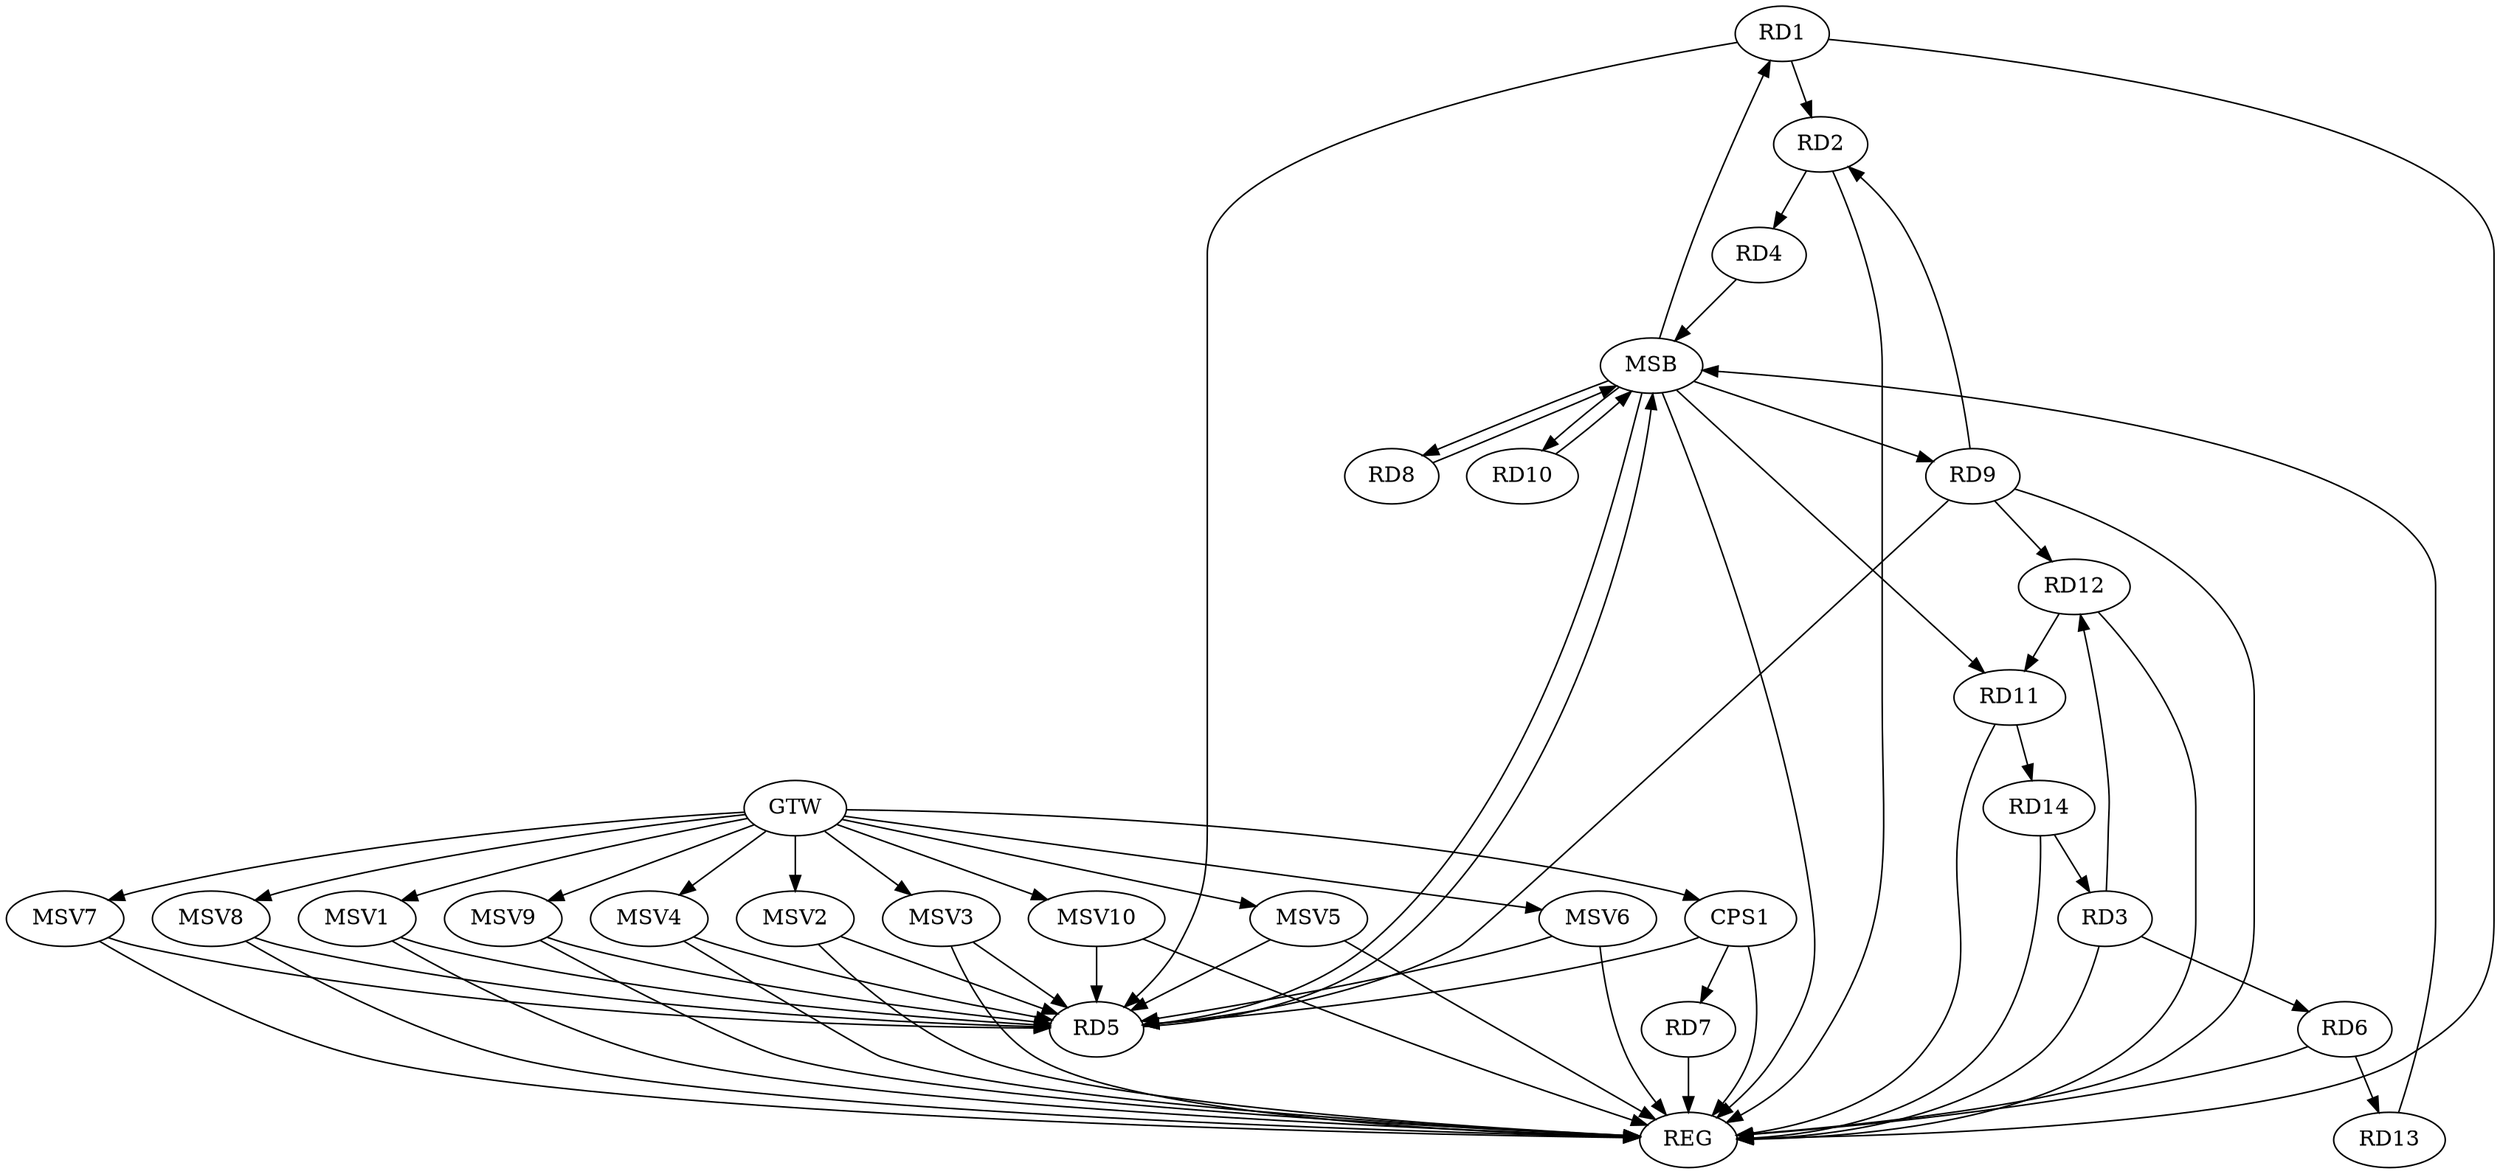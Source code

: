 strict digraph G {
  RD1 [ label="RD1" ];
  RD2 [ label="RD2" ];
  RD3 [ label="RD3" ];
  RD4 [ label="RD4" ];
  RD5 [ label="RD5" ];
  RD6 [ label="RD6" ];
  RD7 [ label="RD7" ];
  RD8 [ label="RD8" ];
  RD9 [ label="RD9" ];
  RD10 [ label="RD10" ];
  RD11 [ label="RD11" ];
  RD12 [ label="RD12" ];
  RD13 [ label="RD13" ];
  RD14 [ label="RD14" ];
  CPS1 [ label="CPS1" ];
  GTW [ label="GTW" ];
  REG [ label="REG" ];
  MSB [ label="MSB" ];
  MSV1 [ label="MSV1" ];
  MSV2 [ label="MSV2" ];
  MSV3 [ label="MSV3" ];
  MSV4 [ label="MSV4" ];
  MSV5 [ label="MSV5" ];
  MSV6 [ label="MSV6" ];
  MSV7 [ label="MSV7" ];
  MSV8 [ label="MSV8" ];
  MSV9 [ label="MSV9" ];
  MSV10 [ label="MSV10" ];
  RD1 -> RD2;
  RD1 -> RD5;
  RD2 -> RD4;
  RD9 -> RD2;
  RD3 -> RD6;
  RD3 -> RD12;
  RD14 -> RD3;
  RD9 -> RD5;
  RD6 -> RD13;
  RD9 -> RD12;
  RD12 -> RD11;
  RD11 -> RD14;
  CPS1 -> RD5;
  CPS1 -> RD7;
  GTW -> CPS1;
  RD1 -> REG;
  RD2 -> REG;
  RD3 -> REG;
  RD6 -> REG;
  RD7 -> REG;
  RD9 -> REG;
  RD11 -> REG;
  RD12 -> REG;
  RD14 -> REG;
  CPS1 -> REG;
  RD4 -> MSB;
  MSB -> RD5;
  MSB -> REG;
  RD5 -> MSB;
  RD8 -> MSB;
  MSB -> RD9;
  MSB -> RD11;
  RD10 -> MSB;
  MSB -> RD1;
  MSB -> RD8;
  RD13 -> MSB;
  MSB -> RD10;
  MSV1 -> RD5;
  GTW -> MSV1;
  MSV1 -> REG;
  MSV2 -> RD5;
  GTW -> MSV2;
  MSV2 -> REG;
  MSV3 -> RD5;
  GTW -> MSV3;
  MSV3 -> REG;
  MSV4 -> RD5;
  GTW -> MSV4;
  MSV4 -> REG;
  MSV5 -> RD5;
  GTW -> MSV5;
  MSV5 -> REG;
  MSV6 -> RD5;
  GTW -> MSV6;
  MSV6 -> REG;
  MSV7 -> RD5;
  GTW -> MSV7;
  MSV7 -> REG;
  MSV8 -> RD5;
  GTW -> MSV8;
  MSV8 -> REG;
  MSV9 -> RD5;
  GTW -> MSV9;
  MSV9 -> REG;
  MSV10 -> RD5;
  GTW -> MSV10;
  MSV10 -> REG;
}
